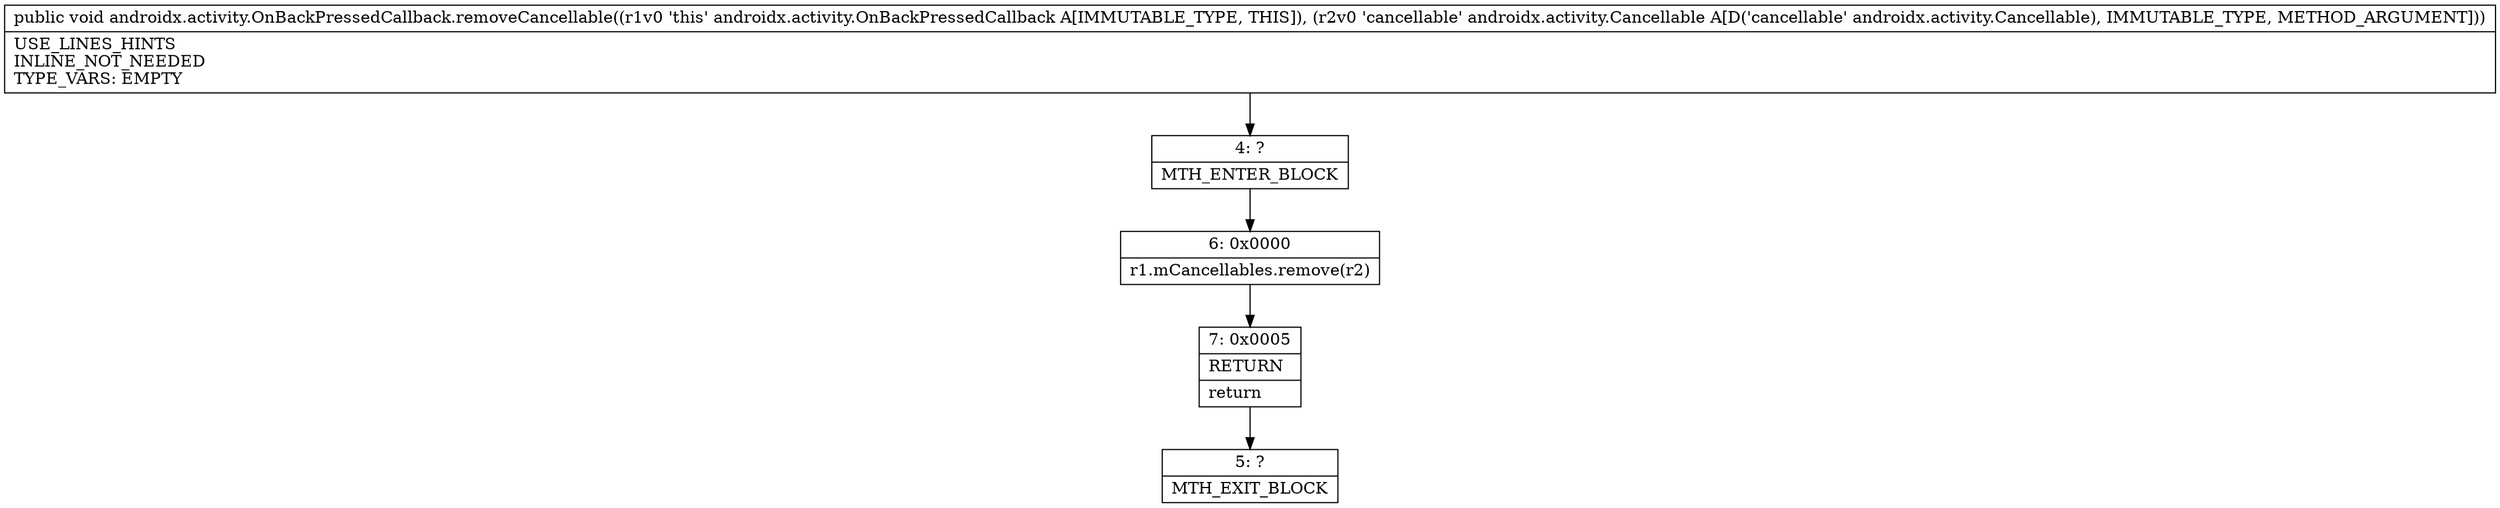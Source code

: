 digraph "CFG forandroidx.activity.OnBackPressedCallback.removeCancellable(Landroidx\/activity\/Cancellable;)V" {
Node_4 [shape=record,label="{4\:\ ?|MTH_ENTER_BLOCK\l}"];
Node_6 [shape=record,label="{6\:\ 0x0000|r1.mCancellables.remove(r2)\l}"];
Node_7 [shape=record,label="{7\:\ 0x0005|RETURN\l|return\l}"];
Node_5 [shape=record,label="{5\:\ ?|MTH_EXIT_BLOCK\l}"];
MethodNode[shape=record,label="{public void androidx.activity.OnBackPressedCallback.removeCancellable((r1v0 'this' androidx.activity.OnBackPressedCallback A[IMMUTABLE_TYPE, THIS]), (r2v0 'cancellable' androidx.activity.Cancellable A[D('cancellable' androidx.activity.Cancellable), IMMUTABLE_TYPE, METHOD_ARGUMENT]))  | USE_LINES_HINTS\lINLINE_NOT_NEEDED\lTYPE_VARS: EMPTY\l}"];
MethodNode -> Node_4;Node_4 -> Node_6;
Node_6 -> Node_7;
Node_7 -> Node_5;
}

